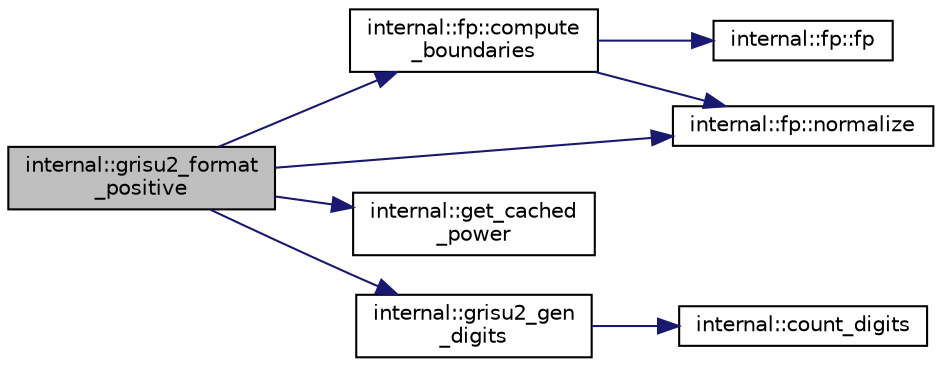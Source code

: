 digraph "internal::grisu2_format_positive"
{
  edge [fontname="Helvetica",fontsize="10",labelfontname="Helvetica",labelfontsize="10"];
  node [fontname="Helvetica",fontsize="10",shape=record];
  rankdir="LR";
  Node1 [label="internal::grisu2_format\l_positive",height=0.2,width=0.4,color="black", fillcolor="grey75", style="filled" fontcolor="black"];
  Node1 -> Node2 [color="midnightblue",fontsize="10",style="solid",fontname="Helvetica"];
  Node2 [label="internal::fp::compute\l_boundaries",height=0.2,width=0.4,color="black", fillcolor="white", style="filled",URL="$classinternal_1_1fp.html#aedb966ee7da702481b2179e377392f95"];
  Node2 -> Node3 [color="midnightblue",fontsize="10",style="solid",fontname="Helvetica"];
  Node3 [label="internal::fp::fp",height=0.2,width=0.4,color="black", fillcolor="white", style="filled",URL="$classinternal_1_1fp.html#ac234ddc3b42b32b799a062feda3a56db"];
  Node2 -> Node4 [color="midnightblue",fontsize="10",style="solid",fontname="Helvetica"];
  Node4 [label="internal::fp::normalize",height=0.2,width=0.4,color="black", fillcolor="white", style="filled",URL="$classinternal_1_1fp.html#ac3c688f71ca6decf9a608680dda8ff23"];
  Node1 -> Node5 [color="midnightblue",fontsize="10",style="solid",fontname="Helvetica"];
  Node5 [label="internal::get_cached\l_power",height=0.2,width=0.4,color="black", fillcolor="white", style="filled",URL="$namespaceinternal.html#aeafc6f6fcfd4e798c6bde994828330e6"];
  Node1 -> Node4 [color="midnightblue",fontsize="10",style="solid",fontname="Helvetica"];
  Node1 -> Node6 [color="midnightblue",fontsize="10",style="solid",fontname="Helvetica"];
  Node6 [label="internal::grisu2_gen\l_digits",height=0.2,width=0.4,color="black", fillcolor="white", style="filled",URL="$namespaceinternal.html#a8ac72411270bd3159b8ba82cda435a52"];
  Node6 -> Node7 [color="midnightblue",fontsize="10",style="solid",fontname="Helvetica"];
  Node7 [label="internal::count_digits",height=0.2,width=0.4,color="black", fillcolor="white", style="filled",URL="$namespaceinternal.html#acd86a6b6cf0e4e395ebc162686dec65d"];
}
